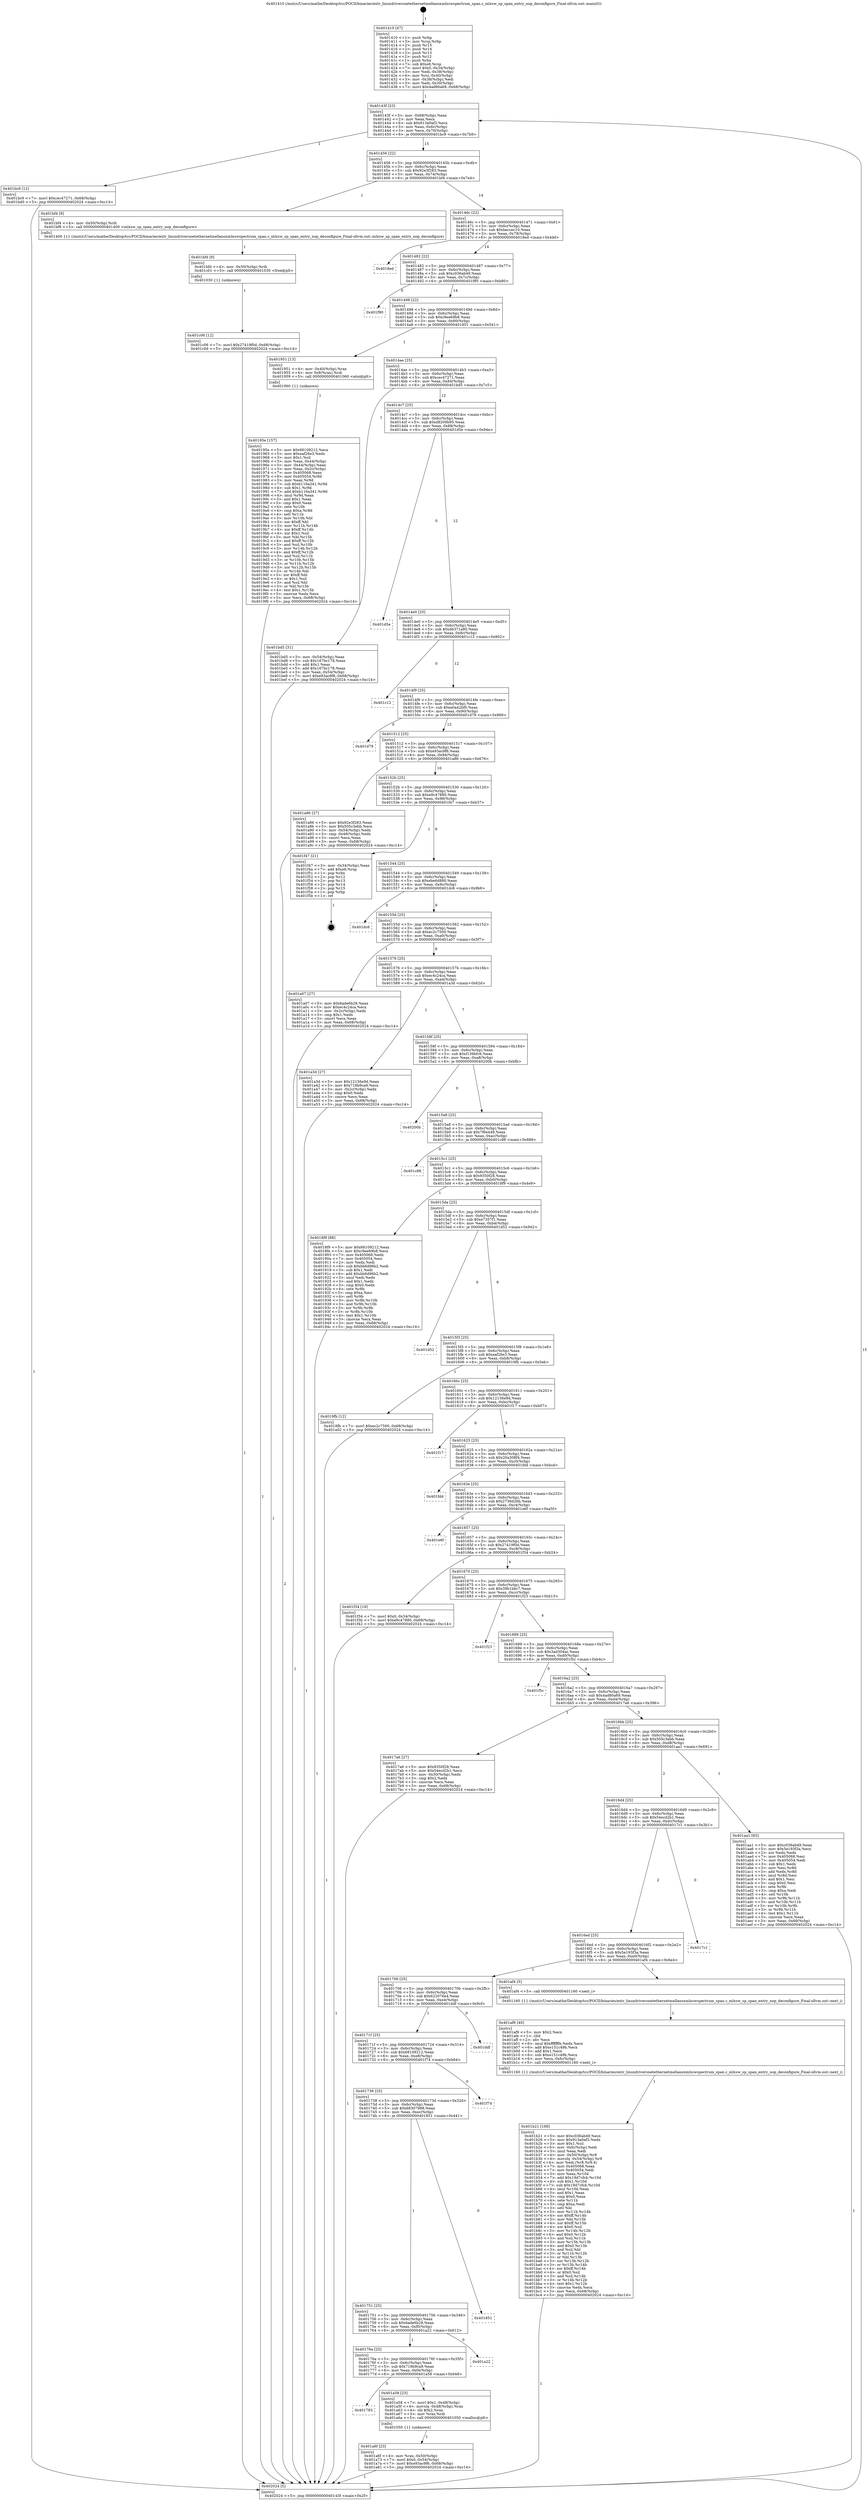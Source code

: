 digraph "0x401410" {
  label = "0x401410 (/mnt/c/Users/mathe/Desktop/tcc/POCII/binaries/extr_linuxdriversnetethernetmellanoxmlxswspectrum_span.c_mlxsw_sp_span_entry_nop_deconfigure_Final-ollvm.out::main(0))"
  labelloc = "t"
  node[shape=record]

  Entry [label="",width=0.3,height=0.3,shape=circle,fillcolor=black,style=filled]
  "0x40143f" [label="{
     0x40143f [23]\l
     | [instrs]\l
     &nbsp;&nbsp;0x40143f \<+3\>: mov -0x68(%rbp),%eax\l
     &nbsp;&nbsp;0x401442 \<+2\>: mov %eax,%ecx\l
     &nbsp;&nbsp;0x401444 \<+6\>: sub $0x913a0af3,%ecx\l
     &nbsp;&nbsp;0x40144a \<+3\>: mov %eax,-0x6c(%rbp)\l
     &nbsp;&nbsp;0x40144d \<+3\>: mov %ecx,-0x70(%rbp)\l
     &nbsp;&nbsp;0x401450 \<+6\>: je 0000000000401bc9 \<main+0x7b9\>\l
  }"]
  "0x401bc9" [label="{
     0x401bc9 [12]\l
     | [instrs]\l
     &nbsp;&nbsp;0x401bc9 \<+7\>: movl $0xcec47271,-0x68(%rbp)\l
     &nbsp;&nbsp;0x401bd0 \<+5\>: jmp 0000000000402024 \<main+0xc14\>\l
  }"]
  "0x401456" [label="{
     0x401456 [22]\l
     | [instrs]\l
     &nbsp;&nbsp;0x401456 \<+5\>: jmp 000000000040145b \<main+0x4b\>\l
     &nbsp;&nbsp;0x40145b \<+3\>: mov -0x6c(%rbp),%eax\l
     &nbsp;&nbsp;0x40145e \<+5\>: sub $0x92e3f283,%eax\l
     &nbsp;&nbsp;0x401463 \<+3\>: mov %eax,-0x74(%rbp)\l
     &nbsp;&nbsp;0x401466 \<+6\>: je 0000000000401bf4 \<main+0x7e4\>\l
  }"]
  Exit [label="",width=0.3,height=0.3,shape=circle,fillcolor=black,style=filled,peripheries=2]
  "0x401bf4" [label="{
     0x401bf4 [9]\l
     | [instrs]\l
     &nbsp;&nbsp;0x401bf4 \<+4\>: mov -0x50(%rbp),%rdi\l
     &nbsp;&nbsp;0x401bf8 \<+5\>: call 0000000000401400 \<mlxsw_sp_span_entry_nop_deconfigure\>\l
     | [calls]\l
     &nbsp;&nbsp;0x401400 \{1\} (/mnt/c/Users/mathe/Desktop/tcc/POCII/binaries/extr_linuxdriversnetethernetmellanoxmlxswspectrum_span.c_mlxsw_sp_span_entry_nop_deconfigure_Final-ollvm.out::mlxsw_sp_span_entry_nop_deconfigure)\l
  }"]
  "0x40146c" [label="{
     0x40146c [22]\l
     | [instrs]\l
     &nbsp;&nbsp;0x40146c \<+5\>: jmp 0000000000401471 \<main+0x61\>\l
     &nbsp;&nbsp;0x401471 \<+3\>: mov -0x6c(%rbp),%eax\l
     &nbsp;&nbsp;0x401474 \<+5\>: sub $0xbeccec10,%eax\l
     &nbsp;&nbsp;0x401479 \<+3\>: mov %eax,-0x78(%rbp)\l
     &nbsp;&nbsp;0x40147c \<+6\>: je 00000000004018ed \<main+0x4dd\>\l
  }"]
  "0x401c06" [label="{
     0x401c06 [12]\l
     | [instrs]\l
     &nbsp;&nbsp;0x401c06 \<+7\>: movl $0x27419f0d,-0x68(%rbp)\l
     &nbsp;&nbsp;0x401c0d \<+5\>: jmp 0000000000402024 \<main+0xc14\>\l
  }"]
  "0x4018ed" [label="{
     0x4018ed\l
  }", style=dashed]
  "0x401482" [label="{
     0x401482 [22]\l
     | [instrs]\l
     &nbsp;&nbsp;0x401482 \<+5\>: jmp 0000000000401487 \<main+0x77\>\l
     &nbsp;&nbsp;0x401487 \<+3\>: mov -0x6c(%rbp),%eax\l
     &nbsp;&nbsp;0x40148a \<+5\>: sub $0xc036ab49,%eax\l
     &nbsp;&nbsp;0x40148f \<+3\>: mov %eax,-0x7c(%rbp)\l
     &nbsp;&nbsp;0x401492 \<+6\>: je 0000000000401f90 \<main+0xb80\>\l
  }"]
  "0x401bfd" [label="{
     0x401bfd [9]\l
     | [instrs]\l
     &nbsp;&nbsp;0x401bfd \<+4\>: mov -0x50(%rbp),%rdi\l
     &nbsp;&nbsp;0x401c01 \<+5\>: call 0000000000401030 \<free@plt\>\l
     | [calls]\l
     &nbsp;&nbsp;0x401030 \{1\} (unknown)\l
  }"]
  "0x401f90" [label="{
     0x401f90\l
  }", style=dashed]
  "0x401498" [label="{
     0x401498 [22]\l
     | [instrs]\l
     &nbsp;&nbsp;0x401498 \<+5\>: jmp 000000000040149d \<main+0x8d\>\l
     &nbsp;&nbsp;0x40149d \<+3\>: mov -0x6c(%rbp),%eax\l
     &nbsp;&nbsp;0x4014a0 \<+5\>: sub $0xc9ee69b8,%eax\l
     &nbsp;&nbsp;0x4014a5 \<+3\>: mov %eax,-0x80(%rbp)\l
     &nbsp;&nbsp;0x4014a8 \<+6\>: je 0000000000401951 \<main+0x541\>\l
  }"]
  "0x401b21" [label="{
     0x401b21 [168]\l
     | [instrs]\l
     &nbsp;&nbsp;0x401b21 \<+5\>: mov $0xc036ab49,%ecx\l
     &nbsp;&nbsp;0x401b26 \<+5\>: mov $0x913a0af3,%edx\l
     &nbsp;&nbsp;0x401b2b \<+3\>: mov $0x1,%sil\l
     &nbsp;&nbsp;0x401b2e \<+6\>: mov -0xfc(%rbp),%edi\l
     &nbsp;&nbsp;0x401b34 \<+3\>: imul %eax,%edi\l
     &nbsp;&nbsp;0x401b37 \<+4\>: mov -0x50(%rbp),%r8\l
     &nbsp;&nbsp;0x401b3b \<+4\>: movslq -0x54(%rbp),%r9\l
     &nbsp;&nbsp;0x401b3f \<+4\>: mov %edi,(%r8,%r9,4)\l
     &nbsp;&nbsp;0x401b43 \<+7\>: mov 0x405068,%eax\l
     &nbsp;&nbsp;0x401b4a \<+7\>: mov 0x405054,%edi\l
     &nbsp;&nbsp;0x401b51 \<+3\>: mov %eax,%r10d\l
     &nbsp;&nbsp;0x401b54 \<+7\>: add $0x19d7cfcb,%r10d\l
     &nbsp;&nbsp;0x401b5b \<+4\>: sub $0x1,%r10d\l
     &nbsp;&nbsp;0x401b5f \<+7\>: sub $0x19d7cfcb,%r10d\l
     &nbsp;&nbsp;0x401b66 \<+4\>: imul %r10d,%eax\l
     &nbsp;&nbsp;0x401b6a \<+3\>: and $0x1,%eax\l
     &nbsp;&nbsp;0x401b6d \<+3\>: cmp $0x0,%eax\l
     &nbsp;&nbsp;0x401b70 \<+4\>: sete %r11b\l
     &nbsp;&nbsp;0x401b74 \<+3\>: cmp $0xa,%edi\l
     &nbsp;&nbsp;0x401b77 \<+3\>: setl %bl\l
     &nbsp;&nbsp;0x401b7a \<+3\>: mov %r11b,%r14b\l
     &nbsp;&nbsp;0x401b7d \<+4\>: xor $0xff,%r14b\l
     &nbsp;&nbsp;0x401b81 \<+3\>: mov %bl,%r15b\l
     &nbsp;&nbsp;0x401b84 \<+4\>: xor $0xff,%r15b\l
     &nbsp;&nbsp;0x401b88 \<+4\>: xor $0x0,%sil\l
     &nbsp;&nbsp;0x401b8c \<+3\>: mov %r14b,%r12b\l
     &nbsp;&nbsp;0x401b8f \<+4\>: and $0x0,%r12b\l
     &nbsp;&nbsp;0x401b93 \<+3\>: and %sil,%r11b\l
     &nbsp;&nbsp;0x401b96 \<+3\>: mov %r15b,%r13b\l
     &nbsp;&nbsp;0x401b99 \<+4\>: and $0x0,%r13b\l
     &nbsp;&nbsp;0x401b9d \<+3\>: and %sil,%bl\l
     &nbsp;&nbsp;0x401ba0 \<+3\>: or %r11b,%r12b\l
     &nbsp;&nbsp;0x401ba3 \<+3\>: or %bl,%r13b\l
     &nbsp;&nbsp;0x401ba6 \<+3\>: xor %r13b,%r12b\l
     &nbsp;&nbsp;0x401ba9 \<+3\>: or %r15b,%r14b\l
     &nbsp;&nbsp;0x401bac \<+4\>: xor $0xff,%r14b\l
     &nbsp;&nbsp;0x401bb0 \<+4\>: or $0x0,%sil\l
     &nbsp;&nbsp;0x401bb4 \<+3\>: and %sil,%r14b\l
     &nbsp;&nbsp;0x401bb7 \<+3\>: or %r14b,%r12b\l
     &nbsp;&nbsp;0x401bba \<+4\>: test $0x1,%r12b\l
     &nbsp;&nbsp;0x401bbe \<+3\>: cmovne %edx,%ecx\l
     &nbsp;&nbsp;0x401bc1 \<+3\>: mov %ecx,-0x68(%rbp)\l
     &nbsp;&nbsp;0x401bc4 \<+5\>: jmp 0000000000402024 \<main+0xc14\>\l
  }"]
  "0x401951" [label="{
     0x401951 [13]\l
     | [instrs]\l
     &nbsp;&nbsp;0x401951 \<+4\>: mov -0x40(%rbp),%rax\l
     &nbsp;&nbsp;0x401955 \<+4\>: mov 0x8(%rax),%rdi\l
     &nbsp;&nbsp;0x401959 \<+5\>: call 0000000000401060 \<atoi@plt\>\l
     | [calls]\l
     &nbsp;&nbsp;0x401060 \{1\} (unknown)\l
  }"]
  "0x4014ae" [label="{
     0x4014ae [25]\l
     | [instrs]\l
     &nbsp;&nbsp;0x4014ae \<+5\>: jmp 00000000004014b3 \<main+0xa3\>\l
     &nbsp;&nbsp;0x4014b3 \<+3\>: mov -0x6c(%rbp),%eax\l
     &nbsp;&nbsp;0x4014b6 \<+5\>: sub $0xcec47271,%eax\l
     &nbsp;&nbsp;0x4014bb \<+6\>: mov %eax,-0x84(%rbp)\l
     &nbsp;&nbsp;0x4014c1 \<+6\>: je 0000000000401bd5 \<main+0x7c5\>\l
  }"]
  "0x401af9" [label="{
     0x401af9 [40]\l
     | [instrs]\l
     &nbsp;&nbsp;0x401af9 \<+5\>: mov $0x2,%ecx\l
     &nbsp;&nbsp;0x401afe \<+1\>: cltd\l
     &nbsp;&nbsp;0x401aff \<+2\>: idiv %ecx\l
     &nbsp;&nbsp;0x401b01 \<+6\>: imul $0xfffffffe,%edx,%ecx\l
     &nbsp;&nbsp;0x401b07 \<+6\>: add $0xe151c49b,%ecx\l
     &nbsp;&nbsp;0x401b0d \<+3\>: add $0x1,%ecx\l
     &nbsp;&nbsp;0x401b10 \<+6\>: sub $0xe151c49b,%ecx\l
     &nbsp;&nbsp;0x401b16 \<+6\>: mov %ecx,-0xfc(%rbp)\l
     &nbsp;&nbsp;0x401b1c \<+5\>: call 0000000000401160 \<next_i\>\l
     | [calls]\l
     &nbsp;&nbsp;0x401160 \{1\} (/mnt/c/Users/mathe/Desktop/tcc/POCII/binaries/extr_linuxdriversnetethernetmellanoxmlxswspectrum_span.c_mlxsw_sp_span_entry_nop_deconfigure_Final-ollvm.out::next_i)\l
  }"]
  "0x401bd5" [label="{
     0x401bd5 [31]\l
     | [instrs]\l
     &nbsp;&nbsp;0x401bd5 \<+3\>: mov -0x54(%rbp),%eax\l
     &nbsp;&nbsp;0x401bd8 \<+5\>: sub $0x167bc178,%eax\l
     &nbsp;&nbsp;0x401bdd \<+3\>: add $0x1,%eax\l
     &nbsp;&nbsp;0x401be0 \<+5\>: add $0x167bc178,%eax\l
     &nbsp;&nbsp;0x401be5 \<+3\>: mov %eax,-0x54(%rbp)\l
     &nbsp;&nbsp;0x401be8 \<+7\>: movl $0xe93ac9f6,-0x68(%rbp)\l
     &nbsp;&nbsp;0x401bef \<+5\>: jmp 0000000000402024 \<main+0xc14\>\l
  }"]
  "0x4014c7" [label="{
     0x4014c7 [25]\l
     | [instrs]\l
     &nbsp;&nbsp;0x4014c7 \<+5\>: jmp 00000000004014cc \<main+0xbc\>\l
     &nbsp;&nbsp;0x4014cc \<+3\>: mov -0x6c(%rbp),%eax\l
     &nbsp;&nbsp;0x4014cf \<+5\>: sub $0xd8209b95,%eax\l
     &nbsp;&nbsp;0x4014d4 \<+6\>: mov %eax,-0x88(%rbp)\l
     &nbsp;&nbsp;0x4014da \<+6\>: je 0000000000401d5e \<main+0x94e\>\l
  }"]
  "0x401a6f" [label="{
     0x401a6f [23]\l
     | [instrs]\l
     &nbsp;&nbsp;0x401a6f \<+4\>: mov %rax,-0x50(%rbp)\l
     &nbsp;&nbsp;0x401a73 \<+7\>: movl $0x0,-0x54(%rbp)\l
     &nbsp;&nbsp;0x401a7a \<+7\>: movl $0xe93ac9f6,-0x68(%rbp)\l
     &nbsp;&nbsp;0x401a81 \<+5\>: jmp 0000000000402024 \<main+0xc14\>\l
  }"]
  "0x401d5e" [label="{
     0x401d5e\l
  }", style=dashed]
  "0x4014e0" [label="{
     0x4014e0 [25]\l
     | [instrs]\l
     &nbsp;&nbsp;0x4014e0 \<+5\>: jmp 00000000004014e5 \<main+0xd5\>\l
     &nbsp;&nbsp;0x4014e5 \<+3\>: mov -0x6c(%rbp),%eax\l
     &nbsp;&nbsp;0x4014e8 \<+5\>: sub $0xdb371a80,%eax\l
     &nbsp;&nbsp;0x4014ed \<+6\>: mov %eax,-0x8c(%rbp)\l
     &nbsp;&nbsp;0x4014f3 \<+6\>: je 0000000000401c12 \<main+0x802\>\l
  }"]
  "0x401783" [label="{
     0x401783\l
  }", style=dashed]
  "0x401c12" [label="{
     0x401c12\l
  }", style=dashed]
  "0x4014f9" [label="{
     0x4014f9 [25]\l
     | [instrs]\l
     &nbsp;&nbsp;0x4014f9 \<+5\>: jmp 00000000004014fe \<main+0xee\>\l
     &nbsp;&nbsp;0x4014fe \<+3\>: mov -0x6c(%rbp),%eax\l
     &nbsp;&nbsp;0x401501 \<+5\>: sub $0xe0a42bf0,%eax\l
     &nbsp;&nbsp;0x401506 \<+6\>: mov %eax,-0x90(%rbp)\l
     &nbsp;&nbsp;0x40150c \<+6\>: je 0000000000401d79 \<main+0x969\>\l
  }"]
  "0x401a58" [label="{
     0x401a58 [23]\l
     | [instrs]\l
     &nbsp;&nbsp;0x401a58 \<+7\>: movl $0x1,-0x48(%rbp)\l
     &nbsp;&nbsp;0x401a5f \<+4\>: movslq -0x48(%rbp),%rax\l
     &nbsp;&nbsp;0x401a63 \<+4\>: shl $0x2,%rax\l
     &nbsp;&nbsp;0x401a67 \<+3\>: mov %rax,%rdi\l
     &nbsp;&nbsp;0x401a6a \<+5\>: call 0000000000401050 \<malloc@plt\>\l
     | [calls]\l
     &nbsp;&nbsp;0x401050 \{1\} (unknown)\l
  }"]
  "0x401d79" [label="{
     0x401d79\l
  }", style=dashed]
  "0x401512" [label="{
     0x401512 [25]\l
     | [instrs]\l
     &nbsp;&nbsp;0x401512 \<+5\>: jmp 0000000000401517 \<main+0x107\>\l
     &nbsp;&nbsp;0x401517 \<+3\>: mov -0x6c(%rbp),%eax\l
     &nbsp;&nbsp;0x40151a \<+5\>: sub $0xe93ac9f6,%eax\l
     &nbsp;&nbsp;0x40151f \<+6\>: mov %eax,-0x94(%rbp)\l
     &nbsp;&nbsp;0x401525 \<+6\>: je 0000000000401a86 \<main+0x676\>\l
  }"]
  "0x40176a" [label="{
     0x40176a [25]\l
     | [instrs]\l
     &nbsp;&nbsp;0x40176a \<+5\>: jmp 000000000040176f \<main+0x35f\>\l
     &nbsp;&nbsp;0x40176f \<+3\>: mov -0x6c(%rbp),%eax\l
     &nbsp;&nbsp;0x401772 \<+5\>: sub $0x718b9ca9,%eax\l
     &nbsp;&nbsp;0x401777 \<+6\>: mov %eax,-0xf4(%rbp)\l
     &nbsp;&nbsp;0x40177d \<+6\>: je 0000000000401a58 \<main+0x648\>\l
  }"]
  "0x401a86" [label="{
     0x401a86 [27]\l
     | [instrs]\l
     &nbsp;&nbsp;0x401a86 \<+5\>: mov $0x92e3f283,%eax\l
     &nbsp;&nbsp;0x401a8b \<+5\>: mov $0x505c3ebb,%ecx\l
     &nbsp;&nbsp;0x401a90 \<+3\>: mov -0x54(%rbp),%edx\l
     &nbsp;&nbsp;0x401a93 \<+3\>: cmp -0x48(%rbp),%edx\l
     &nbsp;&nbsp;0x401a96 \<+3\>: cmovl %ecx,%eax\l
     &nbsp;&nbsp;0x401a99 \<+3\>: mov %eax,-0x68(%rbp)\l
     &nbsp;&nbsp;0x401a9c \<+5\>: jmp 0000000000402024 \<main+0xc14\>\l
  }"]
  "0x40152b" [label="{
     0x40152b [25]\l
     | [instrs]\l
     &nbsp;&nbsp;0x40152b \<+5\>: jmp 0000000000401530 \<main+0x120\>\l
     &nbsp;&nbsp;0x401530 \<+3\>: mov -0x6c(%rbp),%eax\l
     &nbsp;&nbsp;0x401533 \<+5\>: sub $0xe9c47880,%eax\l
     &nbsp;&nbsp;0x401538 \<+6\>: mov %eax,-0x98(%rbp)\l
     &nbsp;&nbsp;0x40153e \<+6\>: je 0000000000401f47 \<main+0xb37\>\l
  }"]
  "0x401a22" [label="{
     0x401a22\l
  }", style=dashed]
  "0x401f47" [label="{
     0x401f47 [21]\l
     | [instrs]\l
     &nbsp;&nbsp;0x401f47 \<+3\>: mov -0x34(%rbp),%eax\l
     &nbsp;&nbsp;0x401f4a \<+7\>: add $0xe8,%rsp\l
     &nbsp;&nbsp;0x401f51 \<+1\>: pop %rbx\l
     &nbsp;&nbsp;0x401f52 \<+2\>: pop %r12\l
     &nbsp;&nbsp;0x401f54 \<+2\>: pop %r13\l
     &nbsp;&nbsp;0x401f56 \<+2\>: pop %r14\l
     &nbsp;&nbsp;0x401f58 \<+2\>: pop %r15\l
     &nbsp;&nbsp;0x401f5a \<+1\>: pop %rbp\l
     &nbsp;&nbsp;0x401f5b \<+1\>: ret\l
  }"]
  "0x401544" [label="{
     0x401544 [25]\l
     | [instrs]\l
     &nbsp;&nbsp;0x401544 \<+5\>: jmp 0000000000401549 \<main+0x139\>\l
     &nbsp;&nbsp;0x401549 \<+3\>: mov -0x6c(%rbp),%eax\l
     &nbsp;&nbsp;0x40154c \<+5\>: sub $0xebe6d880,%eax\l
     &nbsp;&nbsp;0x401551 \<+6\>: mov %eax,-0x9c(%rbp)\l
     &nbsp;&nbsp;0x401557 \<+6\>: je 0000000000401dc6 \<main+0x9b6\>\l
  }"]
  "0x401751" [label="{
     0x401751 [25]\l
     | [instrs]\l
     &nbsp;&nbsp;0x401751 \<+5\>: jmp 0000000000401756 \<main+0x346\>\l
     &nbsp;&nbsp;0x401756 \<+3\>: mov -0x6c(%rbp),%eax\l
     &nbsp;&nbsp;0x401759 \<+5\>: sub $0x6ade6b28,%eax\l
     &nbsp;&nbsp;0x40175e \<+6\>: mov %eax,-0xf0(%rbp)\l
     &nbsp;&nbsp;0x401764 \<+6\>: je 0000000000401a22 \<main+0x612\>\l
  }"]
  "0x401dc6" [label="{
     0x401dc6\l
  }", style=dashed]
  "0x40155d" [label="{
     0x40155d [25]\l
     | [instrs]\l
     &nbsp;&nbsp;0x40155d \<+5\>: jmp 0000000000401562 \<main+0x152\>\l
     &nbsp;&nbsp;0x401562 \<+3\>: mov -0x6c(%rbp),%eax\l
     &nbsp;&nbsp;0x401565 \<+5\>: sub $0xec2c7500,%eax\l
     &nbsp;&nbsp;0x40156a \<+6\>: mov %eax,-0xa0(%rbp)\l
     &nbsp;&nbsp;0x401570 \<+6\>: je 0000000000401a07 \<main+0x5f7\>\l
  }"]
  "0x401851" [label="{
     0x401851\l
  }", style=dashed]
  "0x401a07" [label="{
     0x401a07 [27]\l
     | [instrs]\l
     &nbsp;&nbsp;0x401a07 \<+5\>: mov $0x6ade6b28,%eax\l
     &nbsp;&nbsp;0x401a0c \<+5\>: mov $0xec4c24ca,%ecx\l
     &nbsp;&nbsp;0x401a11 \<+3\>: mov -0x2c(%rbp),%edx\l
     &nbsp;&nbsp;0x401a14 \<+3\>: cmp $0x1,%edx\l
     &nbsp;&nbsp;0x401a17 \<+3\>: cmovl %ecx,%eax\l
     &nbsp;&nbsp;0x401a1a \<+3\>: mov %eax,-0x68(%rbp)\l
     &nbsp;&nbsp;0x401a1d \<+5\>: jmp 0000000000402024 \<main+0xc14\>\l
  }"]
  "0x401576" [label="{
     0x401576 [25]\l
     | [instrs]\l
     &nbsp;&nbsp;0x401576 \<+5\>: jmp 000000000040157b \<main+0x16b\>\l
     &nbsp;&nbsp;0x40157b \<+3\>: mov -0x6c(%rbp),%eax\l
     &nbsp;&nbsp;0x40157e \<+5\>: sub $0xec4c24ca,%eax\l
     &nbsp;&nbsp;0x401583 \<+6\>: mov %eax,-0xa4(%rbp)\l
     &nbsp;&nbsp;0x401589 \<+6\>: je 0000000000401a3d \<main+0x62d\>\l
  }"]
  "0x401738" [label="{
     0x401738 [25]\l
     | [instrs]\l
     &nbsp;&nbsp;0x401738 \<+5\>: jmp 000000000040173d \<main+0x32d\>\l
     &nbsp;&nbsp;0x40173d \<+3\>: mov -0x6c(%rbp),%eax\l
     &nbsp;&nbsp;0x401740 \<+5\>: sub $0x68307988,%eax\l
     &nbsp;&nbsp;0x401745 \<+6\>: mov %eax,-0xec(%rbp)\l
     &nbsp;&nbsp;0x40174b \<+6\>: je 0000000000401851 \<main+0x441\>\l
  }"]
  "0x401a3d" [label="{
     0x401a3d [27]\l
     | [instrs]\l
     &nbsp;&nbsp;0x401a3d \<+5\>: mov $0x12156e9d,%eax\l
     &nbsp;&nbsp;0x401a42 \<+5\>: mov $0x718b9ca9,%ecx\l
     &nbsp;&nbsp;0x401a47 \<+3\>: mov -0x2c(%rbp),%edx\l
     &nbsp;&nbsp;0x401a4a \<+3\>: cmp $0x0,%edx\l
     &nbsp;&nbsp;0x401a4d \<+3\>: cmove %ecx,%eax\l
     &nbsp;&nbsp;0x401a50 \<+3\>: mov %eax,-0x68(%rbp)\l
     &nbsp;&nbsp;0x401a53 \<+5\>: jmp 0000000000402024 \<main+0xc14\>\l
  }"]
  "0x40158f" [label="{
     0x40158f [25]\l
     | [instrs]\l
     &nbsp;&nbsp;0x40158f \<+5\>: jmp 0000000000401594 \<main+0x184\>\l
     &nbsp;&nbsp;0x401594 \<+3\>: mov -0x6c(%rbp),%eax\l
     &nbsp;&nbsp;0x401597 \<+5\>: sub $0xf139bfc6,%eax\l
     &nbsp;&nbsp;0x40159c \<+6\>: mov %eax,-0xa8(%rbp)\l
     &nbsp;&nbsp;0x4015a2 \<+6\>: je 000000000040200b \<main+0xbfb\>\l
  }"]
  "0x401f74" [label="{
     0x401f74\l
  }", style=dashed]
  "0x40200b" [label="{
     0x40200b\l
  }", style=dashed]
  "0x4015a8" [label="{
     0x4015a8 [25]\l
     | [instrs]\l
     &nbsp;&nbsp;0x4015a8 \<+5\>: jmp 00000000004015ad \<main+0x19d\>\l
     &nbsp;&nbsp;0x4015ad \<+3\>: mov -0x6c(%rbp),%eax\l
     &nbsp;&nbsp;0x4015b0 \<+5\>: sub $0x7f6e449,%eax\l
     &nbsp;&nbsp;0x4015b5 \<+6\>: mov %eax,-0xac(%rbp)\l
     &nbsp;&nbsp;0x4015bb \<+6\>: je 0000000000401c98 \<main+0x888\>\l
  }"]
  "0x40171f" [label="{
     0x40171f [25]\l
     | [instrs]\l
     &nbsp;&nbsp;0x40171f \<+5\>: jmp 0000000000401724 \<main+0x314\>\l
     &nbsp;&nbsp;0x401724 \<+3\>: mov -0x6c(%rbp),%eax\l
     &nbsp;&nbsp;0x401727 \<+5\>: sub $0x68109212,%eax\l
     &nbsp;&nbsp;0x40172c \<+6\>: mov %eax,-0xe8(%rbp)\l
     &nbsp;&nbsp;0x401732 \<+6\>: je 0000000000401f74 \<main+0xb64\>\l
  }"]
  "0x401c98" [label="{
     0x401c98\l
  }", style=dashed]
  "0x4015c1" [label="{
     0x4015c1 [25]\l
     | [instrs]\l
     &nbsp;&nbsp;0x4015c1 \<+5\>: jmp 00000000004015c6 \<main+0x1b6\>\l
     &nbsp;&nbsp;0x4015c6 \<+3\>: mov -0x6c(%rbp),%eax\l
     &nbsp;&nbsp;0x4015c9 \<+5\>: sub $0x9350f28,%eax\l
     &nbsp;&nbsp;0x4015ce \<+6\>: mov %eax,-0xb0(%rbp)\l
     &nbsp;&nbsp;0x4015d4 \<+6\>: je 00000000004018f9 \<main+0x4e9\>\l
  }"]
  "0x401ddf" [label="{
     0x401ddf\l
  }", style=dashed]
  "0x4018f9" [label="{
     0x4018f9 [88]\l
     | [instrs]\l
     &nbsp;&nbsp;0x4018f9 \<+5\>: mov $0x68109212,%eax\l
     &nbsp;&nbsp;0x4018fe \<+5\>: mov $0xc9ee69b8,%ecx\l
     &nbsp;&nbsp;0x401903 \<+7\>: mov 0x405068,%edx\l
     &nbsp;&nbsp;0x40190a \<+7\>: mov 0x405054,%esi\l
     &nbsp;&nbsp;0x401911 \<+2\>: mov %edx,%edi\l
     &nbsp;&nbsp;0x401913 \<+6\>: sub $0xbb6d96b2,%edi\l
     &nbsp;&nbsp;0x401919 \<+3\>: sub $0x1,%edi\l
     &nbsp;&nbsp;0x40191c \<+6\>: add $0xbb6d96b2,%edi\l
     &nbsp;&nbsp;0x401922 \<+3\>: imul %edi,%edx\l
     &nbsp;&nbsp;0x401925 \<+3\>: and $0x1,%edx\l
     &nbsp;&nbsp;0x401928 \<+3\>: cmp $0x0,%edx\l
     &nbsp;&nbsp;0x40192b \<+4\>: sete %r8b\l
     &nbsp;&nbsp;0x40192f \<+3\>: cmp $0xa,%esi\l
     &nbsp;&nbsp;0x401932 \<+4\>: setl %r9b\l
     &nbsp;&nbsp;0x401936 \<+3\>: mov %r8b,%r10b\l
     &nbsp;&nbsp;0x401939 \<+3\>: and %r9b,%r10b\l
     &nbsp;&nbsp;0x40193c \<+3\>: xor %r9b,%r8b\l
     &nbsp;&nbsp;0x40193f \<+3\>: or %r8b,%r10b\l
     &nbsp;&nbsp;0x401942 \<+4\>: test $0x1,%r10b\l
     &nbsp;&nbsp;0x401946 \<+3\>: cmovne %ecx,%eax\l
     &nbsp;&nbsp;0x401949 \<+3\>: mov %eax,-0x68(%rbp)\l
     &nbsp;&nbsp;0x40194c \<+5\>: jmp 0000000000402024 \<main+0xc14\>\l
  }"]
  "0x4015da" [label="{
     0x4015da [25]\l
     | [instrs]\l
     &nbsp;&nbsp;0x4015da \<+5\>: jmp 00000000004015df \<main+0x1cf\>\l
     &nbsp;&nbsp;0x4015df \<+3\>: mov -0x6c(%rbp),%eax\l
     &nbsp;&nbsp;0x4015e2 \<+5\>: sub $0xe7357f1,%eax\l
     &nbsp;&nbsp;0x4015e7 \<+6\>: mov %eax,-0xb4(%rbp)\l
     &nbsp;&nbsp;0x4015ed \<+6\>: je 0000000000401d52 \<main+0x942\>\l
  }"]
  "0x401706" [label="{
     0x401706 [25]\l
     | [instrs]\l
     &nbsp;&nbsp;0x401706 \<+5\>: jmp 000000000040170b \<main+0x2fb\>\l
     &nbsp;&nbsp;0x40170b \<+3\>: mov -0x6c(%rbp),%eax\l
     &nbsp;&nbsp;0x40170e \<+5\>: sub $0x622076e4,%eax\l
     &nbsp;&nbsp;0x401713 \<+6\>: mov %eax,-0xe4(%rbp)\l
     &nbsp;&nbsp;0x401719 \<+6\>: je 0000000000401ddf \<main+0x9cf\>\l
  }"]
  "0x401d52" [label="{
     0x401d52\l
  }", style=dashed]
  "0x4015f3" [label="{
     0x4015f3 [25]\l
     | [instrs]\l
     &nbsp;&nbsp;0x4015f3 \<+5\>: jmp 00000000004015f8 \<main+0x1e8\>\l
     &nbsp;&nbsp;0x4015f8 \<+3\>: mov -0x6c(%rbp),%eax\l
     &nbsp;&nbsp;0x4015fb \<+5\>: sub $0xeaf26e3,%eax\l
     &nbsp;&nbsp;0x401600 \<+6\>: mov %eax,-0xb8(%rbp)\l
     &nbsp;&nbsp;0x401606 \<+6\>: je 00000000004019fb \<main+0x5eb\>\l
  }"]
  "0x401af4" [label="{
     0x401af4 [5]\l
     | [instrs]\l
     &nbsp;&nbsp;0x401af4 \<+5\>: call 0000000000401160 \<next_i\>\l
     | [calls]\l
     &nbsp;&nbsp;0x401160 \{1\} (/mnt/c/Users/mathe/Desktop/tcc/POCII/binaries/extr_linuxdriversnetethernetmellanoxmlxswspectrum_span.c_mlxsw_sp_span_entry_nop_deconfigure_Final-ollvm.out::next_i)\l
  }"]
  "0x4019fb" [label="{
     0x4019fb [12]\l
     | [instrs]\l
     &nbsp;&nbsp;0x4019fb \<+7\>: movl $0xec2c7500,-0x68(%rbp)\l
     &nbsp;&nbsp;0x401a02 \<+5\>: jmp 0000000000402024 \<main+0xc14\>\l
  }"]
  "0x40160c" [label="{
     0x40160c [25]\l
     | [instrs]\l
     &nbsp;&nbsp;0x40160c \<+5\>: jmp 0000000000401611 \<main+0x201\>\l
     &nbsp;&nbsp;0x401611 \<+3\>: mov -0x6c(%rbp),%eax\l
     &nbsp;&nbsp;0x401614 \<+5\>: sub $0x12156e9d,%eax\l
     &nbsp;&nbsp;0x401619 \<+6\>: mov %eax,-0xbc(%rbp)\l
     &nbsp;&nbsp;0x40161f \<+6\>: je 0000000000401f17 \<main+0xb07\>\l
  }"]
  "0x4016ed" [label="{
     0x4016ed [25]\l
     | [instrs]\l
     &nbsp;&nbsp;0x4016ed \<+5\>: jmp 00000000004016f2 \<main+0x2e2\>\l
     &nbsp;&nbsp;0x4016f2 \<+3\>: mov -0x6c(%rbp),%eax\l
     &nbsp;&nbsp;0x4016f5 \<+5\>: sub $0x5e193f3a,%eax\l
     &nbsp;&nbsp;0x4016fa \<+6\>: mov %eax,-0xe0(%rbp)\l
     &nbsp;&nbsp;0x401700 \<+6\>: je 0000000000401af4 \<main+0x6e4\>\l
  }"]
  "0x401f17" [label="{
     0x401f17\l
  }", style=dashed]
  "0x401625" [label="{
     0x401625 [25]\l
     | [instrs]\l
     &nbsp;&nbsp;0x401625 \<+5\>: jmp 000000000040162a \<main+0x21a\>\l
     &nbsp;&nbsp;0x40162a \<+3\>: mov -0x6c(%rbp),%eax\l
     &nbsp;&nbsp;0x40162d \<+5\>: sub $0x20a308f4,%eax\l
     &nbsp;&nbsp;0x401632 \<+6\>: mov %eax,-0xc0(%rbp)\l
     &nbsp;&nbsp;0x401638 \<+6\>: je 0000000000401fdd \<main+0xbcd\>\l
  }"]
  "0x4017c1" [label="{
     0x4017c1\l
  }", style=dashed]
  "0x401fdd" [label="{
     0x401fdd\l
  }", style=dashed]
  "0x40163e" [label="{
     0x40163e [25]\l
     | [instrs]\l
     &nbsp;&nbsp;0x40163e \<+5\>: jmp 0000000000401643 \<main+0x233\>\l
     &nbsp;&nbsp;0x401643 \<+3\>: mov -0x6c(%rbp),%eax\l
     &nbsp;&nbsp;0x401646 \<+5\>: sub $0x2736d26b,%eax\l
     &nbsp;&nbsp;0x40164b \<+6\>: mov %eax,-0xc4(%rbp)\l
     &nbsp;&nbsp;0x401651 \<+6\>: je 0000000000401e6f \<main+0xa5f\>\l
  }"]
  "0x4016d4" [label="{
     0x4016d4 [25]\l
     | [instrs]\l
     &nbsp;&nbsp;0x4016d4 \<+5\>: jmp 00000000004016d9 \<main+0x2c9\>\l
     &nbsp;&nbsp;0x4016d9 \<+3\>: mov -0x6c(%rbp),%eax\l
     &nbsp;&nbsp;0x4016dc \<+5\>: sub $0x54ecd2b1,%eax\l
     &nbsp;&nbsp;0x4016e1 \<+6\>: mov %eax,-0xdc(%rbp)\l
     &nbsp;&nbsp;0x4016e7 \<+6\>: je 00000000004017c1 \<main+0x3b1\>\l
  }"]
  "0x401e6f" [label="{
     0x401e6f\l
  }", style=dashed]
  "0x401657" [label="{
     0x401657 [25]\l
     | [instrs]\l
     &nbsp;&nbsp;0x401657 \<+5\>: jmp 000000000040165c \<main+0x24c\>\l
     &nbsp;&nbsp;0x40165c \<+3\>: mov -0x6c(%rbp),%eax\l
     &nbsp;&nbsp;0x40165f \<+5\>: sub $0x27419f0d,%eax\l
     &nbsp;&nbsp;0x401664 \<+6\>: mov %eax,-0xc8(%rbp)\l
     &nbsp;&nbsp;0x40166a \<+6\>: je 0000000000401f34 \<main+0xb24\>\l
  }"]
  "0x401aa1" [label="{
     0x401aa1 [83]\l
     | [instrs]\l
     &nbsp;&nbsp;0x401aa1 \<+5\>: mov $0xc036ab49,%eax\l
     &nbsp;&nbsp;0x401aa6 \<+5\>: mov $0x5e193f3a,%ecx\l
     &nbsp;&nbsp;0x401aab \<+2\>: xor %edx,%edx\l
     &nbsp;&nbsp;0x401aad \<+7\>: mov 0x405068,%esi\l
     &nbsp;&nbsp;0x401ab4 \<+7\>: mov 0x405054,%edi\l
     &nbsp;&nbsp;0x401abb \<+3\>: sub $0x1,%edx\l
     &nbsp;&nbsp;0x401abe \<+3\>: mov %esi,%r8d\l
     &nbsp;&nbsp;0x401ac1 \<+3\>: add %edx,%r8d\l
     &nbsp;&nbsp;0x401ac4 \<+4\>: imul %r8d,%esi\l
     &nbsp;&nbsp;0x401ac8 \<+3\>: and $0x1,%esi\l
     &nbsp;&nbsp;0x401acb \<+3\>: cmp $0x0,%esi\l
     &nbsp;&nbsp;0x401ace \<+4\>: sete %r9b\l
     &nbsp;&nbsp;0x401ad2 \<+3\>: cmp $0xa,%edi\l
     &nbsp;&nbsp;0x401ad5 \<+4\>: setl %r10b\l
     &nbsp;&nbsp;0x401ad9 \<+3\>: mov %r9b,%r11b\l
     &nbsp;&nbsp;0x401adc \<+3\>: and %r10b,%r11b\l
     &nbsp;&nbsp;0x401adf \<+3\>: xor %r10b,%r9b\l
     &nbsp;&nbsp;0x401ae2 \<+3\>: or %r9b,%r11b\l
     &nbsp;&nbsp;0x401ae5 \<+4\>: test $0x1,%r11b\l
     &nbsp;&nbsp;0x401ae9 \<+3\>: cmovne %ecx,%eax\l
     &nbsp;&nbsp;0x401aec \<+3\>: mov %eax,-0x68(%rbp)\l
     &nbsp;&nbsp;0x401aef \<+5\>: jmp 0000000000402024 \<main+0xc14\>\l
  }"]
  "0x401f34" [label="{
     0x401f34 [19]\l
     | [instrs]\l
     &nbsp;&nbsp;0x401f34 \<+7\>: movl $0x0,-0x34(%rbp)\l
     &nbsp;&nbsp;0x401f3b \<+7\>: movl $0xe9c47880,-0x68(%rbp)\l
     &nbsp;&nbsp;0x401f42 \<+5\>: jmp 0000000000402024 \<main+0xc14\>\l
  }"]
  "0x401670" [label="{
     0x401670 [25]\l
     | [instrs]\l
     &nbsp;&nbsp;0x401670 \<+5\>: jmp 0000000000401675 \<main+0x265\>\l
     &nbsp;&nbsp;0x401675 \<+3\>: mov -0x6c(%rbp),%eax\l
     &nbsp;&nbsp;0x401678 \<+5\>: sub $0x39b1bbc7,%eax\l
     &nbsp;&nbsp;0x40167d \<+6\>: mov %eax,-0xcc(%rbp)\l
     &nbsp;&nbsp;0x401683 \<+6\>: je 0000000000401f23 \<main+0xb13\>\l
  }"]
  "0x40195e" [label="{
     0x40195e [157]\l
     | [instrs]\l
     &nbsp;&nbsp;0x40195e \<+5\>: mov $0x68109212,%ecx\l
     &nbsp;&nbsp;0x401963 \<+5\>: mov $0xeaf26e3,%edx\l
     &nbsp;&nbsp;0x401968 \<+3\>: mov $0x1,%sil\l
     &nbsp;&nbsp;0x40196b \<+3\>: mov %eax,-0x44(%rbp)\l
     &nbsp;&nbsp;0x40196e \<+3\>: mov -0x44(%rbp),%eax\l
     &nbsp;&nbsp;0x401971 \<+3\>: mov %eax,-0x2c(%rbp)\l
     &nbsp;&nbsp;0x401974 \<+7\>: mov 0x405068,%eax\l
     &nbsp;&nbsp;0x40197b \<+8\>: mov 0x405054,%r8d\l
     &nbsp;&nbsp;0x401983 \<+3\>: mov %eax,%r9d\l
     &nbsp;&nbsp;0x401986 \<+7\>: sub $0xb116a341,%r9d\l
     &nbsp;&nbsp;0x40198d \<+4\>: sub $0x1,%r9d\l
     &nbsp;&nbsp;0x401991 \<+7\>: add $0xb116a341,%r9d\l
     &nbsp;&nbsp;0x401998 \<+4\>: imul %r9d,%eax\l
     &nbsp;&nbsp;0x40199c \<+3\>: and $0x1,%eax\l
     &nbsp;&nbsp;0x40199f \<+3\>: cmp $0x0,%eax\l
     &nbsp;&nbsp;0x4019a2 \<+4\>: sete %r10b\l
     &nbsp;&nbsp;0x4019a6 \<+4\>: cmp $0xa,%r8d\l
     &nbsp;&nbsp;0x4019aa \<+4\>: setl %r11b\l
     &nbsp;&nbsp;0x4019ae \<+3\>: mov %r10b,%bl\l
     &nbsp;&nbsp;0x4019b1 \<+3\>: xor $0xff,%bl\l
     &nbsp;&nbsp;0x4019b4 \<+3\>: mov %r11b,%r14b\l
     &nbsp;&nbsp;0x4019b7 \<+4\>: xor $0xff,%r14b\l
     &nbsp;&nbsp;0x4019bb \<+4\>: xor $0x1,%sil\l
     &nbsp;&nbsp;0x4019bf \<+3\>: mov %bl,%r15b\l
     &nbsp;&nbsp;0x4019c2 \<+4\>: and $0xff,%r15b\l
     &nbsp;&nbsp;0x4019c6 \<+3\>: and %sil,%r10b\l
     &nbsp;&nbsp;0x4019c9 \<+3\>: mov %r14b,%r12b\l
     &nbsp;&nbsp;0x4019cc \<+4\>: and $0xff,%r12b\l
     &nbsp;&nbsp;0x4019d0 \<+3\>: and %sil,%r11b\l
     &nbsp;&nbsp;0x4019d3 \<+3\>: or %r10b,%r15b\l
     &nbsp;&nbsp;0x4019d6 \<+3\>: or %r11b,%r12b\l
     &nbsp;&nbsp;0x4019d9 \<+3\>: xor %r12b,%r15b\l
     &nbsp;&nbsp;0x4019dc \<+3\>: or %r14b,%bl\l
     &nbsp;&nbsp;0x4019df \<+3\>: xor $0xff,%bl\l
     &nbsp;&nbsp;0x4019e2 \<+4\>: or $0x1,%sil\l
     &nbsp;&nbsp;0x4019e6 \<+3\>: and %sil,%bl\l
     &nbsp;&nbsp;0x4019e9 \<+3\>: or %bl,%r15b\l
     &nbsp;&nbsp;0x4019ec \<+4\>: test $0x1,%r15b\l
     &nbsp;&nbsp;0x4019f0 \<+3\>: cmovne %edx,%ecx\l
     &nbsp;&nbsp;0x4019f3 \<+3\>: mov %ecx,-0x68(%rbp)\l
     &nbsp;&nbsp;0x4019f6 \<+5\>: jmp 0000000000402024 \<main+0xc14\>\l
  }"]
  "0x401f23" [label="{
     0x401f23\l
  }", style=dashed]
  "0x401689" [label="{
     0x401689 [25]\l
     | [instrs]\l
     &nbsp;&nbsp;0x401689 \<+5\>: jmp 000000000040168e \<main+0x27e\>\l
     &nbsp;&nbsp;0x40168e \<+3\>: mov -0x6c(%rbp),%eax\l
     &nbsp;&nbsp;0x401691 \<+5\>: sub $0x3ad304ac,%eax\l
     &nbsp;&nbsp;0x401696 \<+6\>: mov %eax,-0xd0(%rbp)\l
     &nbsp;&nbsp;0x40169c \<+6\>: je 0000000000401f5c \<main+0xb4c\>\l
  }"]
  "0x401410" [label="{
     0x401410 [47]\l
     | [instrs]\l
     &nbsp;&nbsp;0x401410 \<+1\>: push %rbp\l
     &nbsp;&nbsp;0x401411 \<+3\>: mov %rsp,%rbp\l
     &nbsp;&nbsp;0x401414 \<+2\>: push %r15\l
     &nbsp;&nbsp;0x401416 \<+2\>: push %r14\l
     &nbsp;&nbsp;0x401418 \<+2\>: push %r13\l
     &nbsp;&nbsp;0x40141a \<+2\>: push %r12\l
     &nbsp;&nbsp;0x40141c \<+1\>: push %rbx\l
     &nbsp;&nbsp;0x40141d \<+7\>: sub $0xe8,%rsp\l
     &nbsp;&nbsp;0x401424 \<+7\>: movl $0x0,-0x34(%rbp)\l
     &nbsp;&nbsp;0x40142b \<+3\>: mov %edi,-0x38(%rbp)\l
     &nbsp;&nbsp;0x40142e \<+4\>: mov %rsi,-0x40(%rbp)\l
     &nbsp;&nbsp;0x401432 \<+3\>: mov -0x38(%rbp),%edi\l
     &nbsp;&nbsp;0x401435 \<+3\>: mov %edi,-0x30(%rbp)\l
     &nbsp;&nbsp;0x401438 \<+7\>: movl $0x4ad80a69,-0x68(%rbp)\l
  }"]
  "0x401f5c" [label="{
     0x401f5c\l
  }", style=dashed]
  "0x4016a2" [label="{
     0x4016a2 [25]\l
     | [instrs]\l
     &nbsp;&nbsp;0x4016a2 \<+5\>: jmp 00000000004016a7 \<main+0x297\>\l
     &nbsp;&nbsp;0x4016a7 \<+3\>: mov -0x6c(%rbp),%eax\l
     &nbsp;&nbsp;0x4016aa \<+5\>: sub $0x4ad80a69,%eax\l
     &nbsp;&nbsp;0x4016af \<+6\>: mov %eax,-0xd4(%rbp)\l
     &nbsp;&nbsp;0x4016b5 \<+6\>: je 00000000004017a6 \<main+0x396\>\l
  }"]
  "0x402024" [label="{
     0x402024 [5]\l
     | [instrs]\l
     &nbsp;&nbsp;0x402024 \<+5\>: jmp 000000000040143f \<main+0x2f\>\l
  }"]
  "0x4017a6" [label="{
     0x4017a6 [27]\l
     | [instrs]\l
     &nbsp;&nbsp;0x4017a6 \<+5\>: mov $0x9350f28,%eax\l
     &nbsp;&nbsp;0x4017ab \<+5\>: mov $0x54ecd2b1,%ecx\l
     &nbsp;&nbsp;0x4017b0 \<+3\>: mov -0x30(%rbp),%edx\l
     &nbsp;&nbsp;0x4017b3 \<+3\>: cmp $0x2,%edx\l
     &nbsp;&nbsp;0x4017b6 \<+3\>: cmovne %ecx,%eax\l
     &nbsp;&nbsp;0x4017b9 \<+3\>: mov %eax,-0x68(%rbp)\l
     &nbsp;&nbsp;0x4017bc \<+5\>: jmp 0000000000402024 \<main+0xc14\>\l
  }"]
  "0x4016bb" [label="{
     0x4016bb [25]\l
     | [instrs]\l
     &nbsp;&nbsp;0x4016bb \<+5\>: jmp 00000000004016c0 \<main+0x2b0\>\l
     &nbsp;&nbsp;0x4016c0 \<+3\>: mov -0x6c(%rbp),%eax\l
     &nbsp;&nbsp;0x4016c3 \<+5\>: sub $0x505c3ebb,%eax\l
     &nbsp;&nbsp;0x4016c8 \<+6\>: mov %eax,-0xd8(%rbp)\l
     &nbsp;&nbsp;0x4016ce \<+6\>: je 0000000000401aa1 \<main+0x691\>\l
  }"]
  Entry -> "0x401410" [label=" 1"]
  "0x40143f" -> "0x401bc9" [label=" 1"]
  "0x40143f" -> "0x401456" [label=" 15"]
  "0x401f47" -> Exit [label=" 1"]
  "0x401456" -> "0x401bf4" [label=" 1"]
  "0x401456" -> "0x40146c" [label=" 14"]
  "0x401f34" -> "0x402024" [label=" 1"]
  "0x40146c" -> "0x4018ed" [label=" 0"]
  "0x40146c" -> "0x401482" [label=" 14"]
  "0x401c06" -> "0x402024" [label=" 1"]
  "0x401482" -> "0x401f90" [label=" 0"]
  "0x401482" -> "0x401498" [label=" 14"]
  "0x401bfd" -> "0x401c06" [label=" 1"]
  "0x401498" -> "0x401951" [label=" 1"]
  "0x401498" -> "0x4014ae" [label=" 13"]
  "0x401bf4" -> "0x401bfd" [label=" 1"]
  "0x4014ae" -> "0x401bd5" [label=" 1"]
  "0x4014ae" -> "0x4014c7" [label=" 12"]
  "0x401bd5" -> "0x402024" [label=" 1"]
  "0x4014c7" -> "0x401d5e" [label=" 0"]
  "0x4014c7" -> "0x4014e0" [label=" 12"]
  "0x401bc9" -> "0x402024" [label=" 1"]
  "0x4014e0" -> "0x401c12" [label=" 0"]
  "0x4014e0" -> "0x4014f9" [label=" 12"]
  "0x401b21" -> "0x402024" [label=" 1"]
  "0x4014f9" -> "0x401d79" [label=" 0"]
  "0x4014f9" -> "0x401512" [label=" 12"]
  "0x401af9" -> "0x401b21" [label=" 1"]
  "0x401512" -> "0x401a86" [label=" 2"]
  "0x401512" -> "0x40152b" [label=" 10"]
  "0x401aa1" -> "0x402024" [label=" 1"]
  "0x40152b" -> "0x401f47" [label=" 1"]
  "0x40152b" -> "0x401544" [label=" 9"]
  "0x401a86" -> "0x402024" [label=" 2"]
  "0x401544" -> "0x401dc6" [label=" 0"]
  "0x401544" -> "0x40155d" [label=" 9"]
  "0x401a58" -> "0x401a6f" [label=" 1"]
  "0x40155d" -> "0x401a07" [label=" 1"]
  "0x40155d" -> "0x401576" [label=" 8"]
  "0x40176a" -> "0x401783" [label=" 0"]
  "0x401576" -> "0x401a3d" [label=" 1"]
  "0x401576" -> "0x40158f" [label=" 7"]
  "0x401af4" -> "0x401af9" [label=" 1"]
  "0x40158f" -> "0x40200b" [label=" 0"]
  "0x40158f" -> "0x4015a8" [label=" 7"]
  "0x401751" -> "0x40176a" [label=" 1"]
  "0x4015a8" -> "0x401c98" [label=" 0"]
  "0x4015a8" -> "0x4015c1" [label=" 7"]
  "0x401a6f" -> "0x402024" [label=" 1"]
  "0x4015c1" -> "0x4018f9" [label=" 1"]
  "0x4015c1" -> "0x4015da" [label=" 6"]
  "0x401738" -> "0x401751" [label=" 1"]
  "0x4015da" -> "0x401d52" [label=" 0"]
  "0x4015da" -> "0x4015f3" [label=" 6"]
  "0x40176a" -> "0x401a58" [label=" 1"]
  "0x4015f3" -> "0x4019fb" [label=" 1"]
  "0x4015f3" -> "0x40160c" [label=" 5"]
  "0x40171f" -> "0x401738" [label=" 1"]
  "0x40160c" -> "0x401f17" [label=" 0"]
  "0x40160c" -> "0x401625" [label=" 5"]
  "0x401751" -> "0x401a22" [label=" 0"]
  "0x401625" -> "0x401fdd" [label=" 0"]
  "0x401625" -> "0x40163e" [label=" 5"]
  "0x401706" -> "0x40171f" [label=" 1"]
  "0x40163e" -> "0x401e6f" [label=" 0"]
  "0x40163e" -> "0x401657" [label=" 5"]
  "0x401738" -> "0x401851" [label=" 0"]
  "0x401657" -> "0x401f34" [label=" 1"]
  "0x401657" -> "0x401670" [label=" 4"]
  "0x4016ed" -> "0x401706" [label=" 1"]
  "0x401670" -> "0x401f23" [label=" 0"]
  "0x401670" -> "0x401689" [label=" 4"]
  "0x40171f" -> "0x401f74" [label=" 0"]
  "0x401689" -> "0x401f5c" [label=" 0"]
  "0x401689" -> "0x4016a2" [label=" 4"]
  "0x4016d4" -> "0x4016ed" [label=" 2"]
  "0x4016a2" -> "0x4017a6" [label=" 1"]
  "0x4016a2" -> "0x4016bb" [label=" 3"]
  "0x4017a6" -> "0x402024" [label=" 1"]
  "0x401410" -> "0x40143f" [label=" 1"]
  "0x402024" -> "0x40143f" [label=" 15"]
  "0x4018f9" -> "0x402024" [label=" 1"]
  "0x401951" -> "0x40195e" [label=" 1"]
  "0x40195e" -> "0x402024" [label=" 1"]
  "0x4019fb" -> "0x402024" [label=" 1"]
  "0x401a07" -> "0x402024" [label=" 1"]
  "0x401a3d" -> "0x402024" [label=" 1"]
  "0x4016ed" -> "0x401af4" [label=" 1"]
  "0x4016bb" -> "0x401aa1" [label=" 1"]
  "0x4016bb" -> "0x4016d4" [label=" 2"]
  "0x401706" -> "0x401ddf" [label=" 0"]
  "0x4016d4" -> "0x4017c1" [label=" 0"]
}
